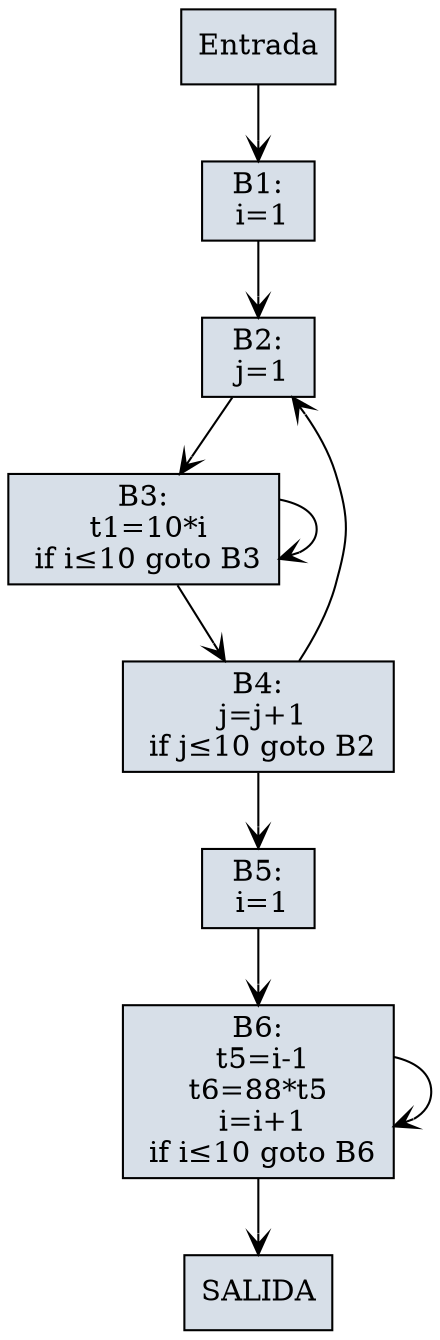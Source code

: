digraph G {

 node [fillcolor="#D7DFE8", shape=record, style="filled"];
 edge[arrowhead="vee"]
{ node[label="Entrada"]"inicio";}
{ node[label="B1:\n i=1"]"B1";}
{ node[label="B2:\n j=1"]"B2";}
{ node[label="B3:\n t1=10*i\n if i≤10 goto B3"]"B3";}
{ node[label="B4:\n j=j+1\n if j≤10 goto B2"]"B4";}
{ node[label="B5:\n i=1"]"B5";}
{ node[label="B6:\n t5=i-1\nt6=88*t5\n i=i+1\n if i≤10 goto B6"]"B6";}
{ node[label="SALIDA"]"fin";}
"inicio" -> "B1";
"B1" -> "B2";
"B2" -> "B3";
"B3" -> "B4";
"B3" -> "B3";
"B4" -> "B5";
"B4" -> "B2";
"B5" -> "B6";
"B6" -> "B6";
"B6" -> "fin";
} 

